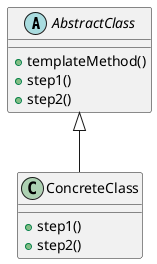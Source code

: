 @startuml

abstract class AbstractClass {
    + templateMethod()
    + step1()
    + step2()
}

class ConcreteClass extends AbstractClass {
    + step1()
    + step2()
}
@enduml